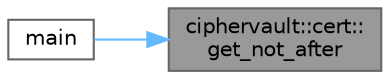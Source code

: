 digraph "ciphervault::cert::get_not_after"
{
 // LATEX_PDF_SIZE
  bgcolor="transparent";
  edge [fontname=Helvetica,fontsize=10,labelfontname=Helvetica,labelfontsize=10];
  node [fontname=Helvetica,fontsize=10,shape=box,height=0.2,width=0.4];
  rankdir="RL";
  Node1 [label="ciphervault::cert::\lget_not_after",height=0.2,width=0.4,color="gray40", fillcolor="grey60", style="filled", fontcolor="black",tooltip="Get the not after date of the certificate."];
  Node1 -> Node2 [dir="back",color="steelblue1",style="solid"];
  Node2 [label="main",height=0.2,width=0.4,color="grey40", fillcolor="white", style="filled",URL="$src_2main_8cpp.html#a217dbf8b442f20279ea00b898af96f52",tooltip=" "];
}
